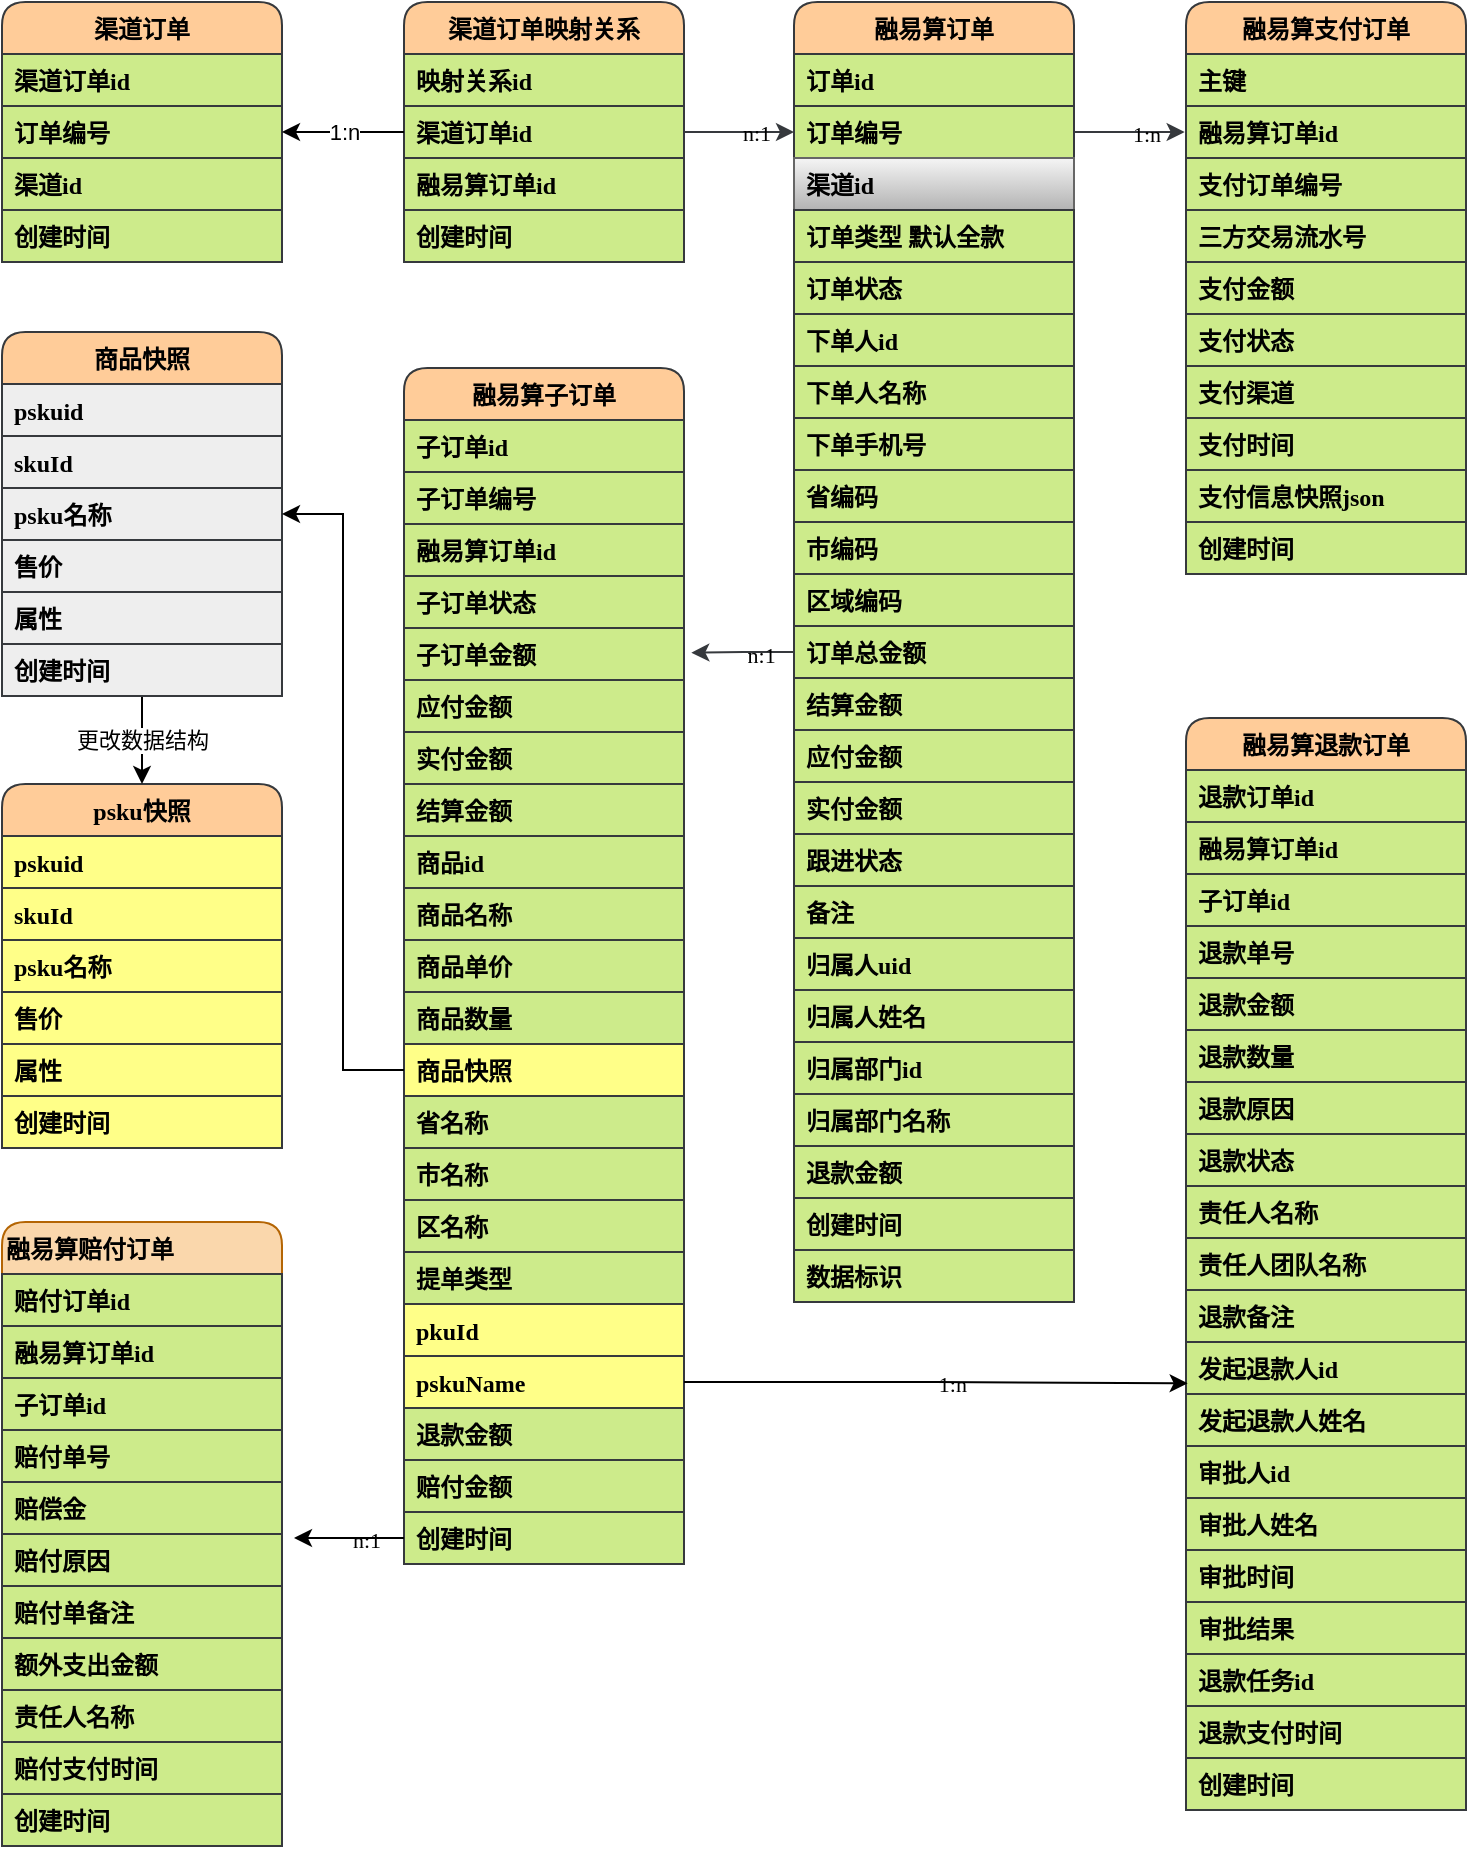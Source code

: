 <mxfile version="14.2.3" type="github">
  <diagram id="nkcNjnHHN7rYcLi6Fnu9" name="第 1 页">
    <mxGraphModel dx="2037" dy="833" grid="0" gridSize="10" guides="1" tooltips="1" connect="1" arrows="1" fold="1" page="0" pageScale="1" pageWidth="827" pageHeight="1169" math="0" shadow="0">
      <root>
        <mxCell id="0" />
        <mxCell id="1" parent="0" />
        <mxCell id="cLwiuci_HsSusy-Sjnxw-3" value="渠道订单" style="swimlane;fontStyle=1;childLayout=stackLayout;horizontal=1;startSize=26;horizontalStack=0;resizeParent=1;resizeParentMax=0;resizeLast=0;collapsible=1;marginBottom=0;rounded=1;sketch=0;swimlaneFillColor=none;fontFamily=Tahoma;fillColor=#ffcc99;strokeColor=#36393d;" vertex="1" parent="1">
          <mxGeometry x="-68" y="34" width="140" height="130" as="geometry" />
        </mxCell>
        <mxCell id="cLwiuci_HsSusy-Sjnxw-4" value="渠道订单id" style="text;align=left;verticalAlign=top;spacingLeft=4;spacingRight=4;overflow=hidden;rotatable=0;points=[[0,0.5],[1,0.5]];portConstraint=eastwest;fontStyle=1;fontFamily=Tahoma;fillColor=#cdeb8b;strokeColor=#36393d;" vertex="1" parent="cLwiuci_HsSusy-Sjnxw-3">
          <mxGeometry y="26" width="140" height="26" as="geometry" />
        </mxCell>
        <mxCell id="cLwiuci_HsSusy-Sjnxw-5" value="订单编号" style="text;align=left;verticalAlign=top;spacingLeft=4;spacingRight=4;overflow=hidden;rotatable=0;points=[[0,0.5],[1,0.5]];portConstraint=eastwest;fontStyle=1;fontFamily=Tahoma;fillColor=#cdeb8b;strokeColor=#36393d;" vertex="1" parent="cLwiuci_HsSusy-Sjnxw-3">
          <mxGeometry y="52" width="140" height="26" as="geometry" />
        </mxCell>
        <mxCell id="cLwiuci_HsSusy-Sjnxw-6" value="渠道id" style="text;align=left;verticalAlign=top;spacingLeft=4;spacingRight=4;overflow=hidden;rotatable=0;points=[[0,0.5],[1,0.5]];portConstraint=eastwest;fontStyle=1;fontFamily=Tahoma;fillColor=#cdeb8b;strokeColor=#36393d;" vertex="1" parent="cLwiuci_HsSusy-Sjnxw-3">
          <mxGeometry y="78" width="140" height="26" as="geometry" />
        </mxCell>
        <mxCell id="cLwiuci_HsSusy-Sjnxw-21" value="创建时间" style="text;align=left;verticalAlign=top;spacingLeft=4;spacingRight=4;overflow=hidden;rotatable=0;points=[[0,0.5],[1,0.5]];portConstraint=eastwest;fontStyle=1;fontFamily=Tahoma;fillColor=#cdeb8b;strokeColor=#36393d;" vertex="1" parent="cLwiuci_HsSusy-Sjnxw-3">
          <mxGeometry y="104" width="140" height="26" as="geometry" />
        </mxCell>
        <mxCell id="cLwiuci_HsSusy-Sjnxw-31" value="渠道订单映射关系" style="swimlane;fontStyle=1;childLayout=stackLayout;horizontal=1;startSize=26;horizontalStack=0;resizeParent=1;resizeParentMax=0;resizeLast=0;collapsible=1;marginBottom=0;rounded=1;fontFamily=Tahoma;fillColor=#ffcc99;strokeColor=#36393d;align=center;labelBackgroundColor=none;labelBorderColor=none;shadow=0;" vertex="1" parent="1">
          <mxGeometry x="133" y="34" width="140" height="130" as="geometry" />
        </mxCell>
        <mxCell id="cLwiuci_HsSusy-Sjnxw-32" value="映射关系id" style="text;align=left;verticalAlign=top;spacingLeft=4;spacingRight=4;overflow=hidden;rotatable=0;points=[[0,0.5],[1,0.5]];portConstraint=eastwest;fontStyle=1;fontFamily=Tahoma;fillColor=#cdeb8b;strokeColor=#36393d;labelBackgroundColor=none;labelBorderColor=none;shadow=0;" vertex="1" parent="cLwiuci_HsSusy-Sjnxw-31">
          <mxGeometry y="26" width="140" height="26" as="geometry" />
        </mxCell>
        <mxCell id="cLwiuci_HsSusy-Sjnxw-33" value="渠道订单id" style="text;align=left;verticalAlign=top;spacingLeft=4;spacingRight=4;overflow=hidden;rotatable=0;points=[[0,0.5],[1,0.5]];portConstraint=eastwest;fontStyle=1;fontFamily=Tahoma;fillColor=#cdeb8b;strokeColor=#36393d;labelBackgroundColor=none;labelBorderColor=none;shadow=0;" vertex="1" parent="cLwiuci_HsSusy-Sjnxw-31">
          <mxGeometry y="52" width="140" height="26" as="geometry" />
        </mxCell>
        <mxCell id="cLwiuci_HsSusy-Sjnxw-34" value="融易算订单id" style="text;align=left;verticalAlign=top;spacingLeft=4;spacingRight=4;overflow=hidden;rotatable=0;points=[[0,0.5],[1,0.5]];portConstraint=eastwest;fontStyle=1;fontFamily=Tahoma;fillColor=#cdeb8b;strokeColor=#36393d;labelBackgroundColor=none;labelBorderColor=none;shadow=0;" vertex="1" parent="cLwiuci_HsSusy-Sjnxw-31">
          <mxGeometry y="78" width="140" height="26" as="geometry" />
        </mxCell>
        <mxCell id="cLwiuci_HsSusy-Sjnxw-36" value="创建时间" style="text;align=left;verticalAlign=top;spacingLeft=4;spacingRight=4;overflow=hidden;rotatable=0;points=[[0,0.5],[1,0.5]];portConstraint=eastwest;fontStyle=1;fontFamily=Tahoma;fillColor=#cdeb8b;strokeColor=#36393d;labelBackgroundColor=none;labelBorderColor=none;shadow=0;" vertex="1" parent="cLwiuci_HsSusy-Sjnxw-31">
          <mxGeometry y="104" width="140" height="26" as="geometry" />
        </mxCell>
        <mxCell id="cLwiuci_HsSusy-Sjnxw-37" value="n:1" style="edgeStyle=orthogonalEdgeStyle;rounded=0;orthogonalLoop=1;jettySize=auto;exitX=0;exitY=0.5;exitDx=0;exitDy=0;fontFamily=Tahoma;fillColor=#cdeb8b;strokeColor=#36393d;fontStyle=0;align=left;labelBackgroundColor=none;labelBorderColor=none;shadow=0;" edge="1" parent="1" source="cLwiuci_HsSusy-Sjnxw-38">
          <mxGeometry relative="1" as="geometry">
            <mxPoint x="276.667" y="359.333" as="targetPoint" />
          </mxGeometry>
        </mxCell>
        <mxCell id="cLwiuci_HsSusy-Sjnxw-38" value="融易算订单" style="swimlane;fontStyle=1;childLayout=stackLayout;horizontal=1;startSize=26;horizontalStack=0;resizeParent=1;resizeParentMax=0;resizeLast=0;collapsible=1;marginBottom=0;rounded=1;sketch=0;swimlaneFillColor=none;fontFamily=Tahoma;fillColor=#ffcc99;strokeColor=#36393d;align=center;labelBackgroundColor=none;labelBorderColor=none;shadow=0;" vertex="1" parent="1">
          <mxGeometry x="328" y="34" width="140" height="650" as="geometry" />
        </mxCell>
        <mxCell id="cLwiuci_HsSusy-Sjnxw-39" value="订单id" style="text;align=left;verticalAlign=top;spacingLeft=4;spacingRight=4;overflow=hidden;rotatable=0;points=[[0,0.5],[1,0.5]];portConstraint=eastwest;fontStyle=1;fontFamily=Tahoma;fillColor=#cdeb8b;strokeColor=#36393d;labelBackgroundColor=none;labelBorderColor=none;shadow=0;" vertex="1" parent="cLwiuci_HsSusy-Sjnxw-38">
          <mxGeometry y="26" width="140" height="26" as="geometry" />
        </mxCell>
        <mxCell id="cLwiuci_HsSusy-Sjnxw-40" value="订单编号" style="text;align=left;verticalAlign=top;spacingLeft=4;spacingRight=4;overflow=hidden;rotatable=0;points=[[0,0.5],[1,0.5]];portConstraint=eastwest;fontStyle=1;fontFamily=Tahoma;fillColor=#cdeb8b;strokeColor=#36393d;labelBackgroundColor=none;labelBorderColor=none;shadow=0;" vertex="1" parent="cLwiuci_HsSusy-Sjnxw-38">
          <mxGeometry y="52" width="140" height="26" as="geometry" />
        </mxCell>
        <mxCell id="cLwiuci_HsSusy-Sjnxw-41" value="渠道id" style="text;align=left;verticalAlign=top;spacingLeft=4;spacingRight=4;overflow=hidden;rotatable=0;points=[[0,0.5],[1,0.5]];portConstraint=eastwest;fontStyle=1;fontFamily=Tahoma;fillColor=#f5f5f5;strokeColor=#666666;labelBackgroundColor=none;labelBorderColor=none;shadow=0;gradientColor=#b3b3b3;" vertex="1" parent="cLwiuci_HsSusy-Sjnxw-38">
          <mxGeometry y="78" width="140" height="26" as="geometry" />
        </mxCell>
        <mxCell id="cLwiuci_HsSusy-Sjnxw-42" value="订单类型 默认全款" style="text;align=left;verticalAlign=top;spacingLeft=4;spacingRight=4;overflow=hidden;rotatable=0;points=[[0,0.5],[1,0.5]];portConstraint=eastwest;fontStyle=1;fontFamily=Tahoma;fillColor=#cdeb8b;strokeColor=#36393d;labelBackgroundColor=none;labelBorderColor=none;shadow=0;" vertex="1" parent="cLwiuci_HsSusy-Sjnxw-38">
          <mxGeometry y="104" width="140" height="26" as="geometry" />
        </mxCell>
        <mxCell id="cLwiuci_HsSusy-Sjnxw-43" value="订单状态" style="text;align=left;verticalAlign=top;spacingLeft=4;spacingRight=4;overflow=hidden;rotatable=0;points=[[0,0.5],[1,0.5]];portConstraint=eastwest;fontStyle=1;fontFamily=Tahoma;fillColor=#cdeb8b;strokeColor=#36393d;labelBackgroundColor=none;labelBorderColor=none;shadow=0;" vertex="1" parent="cLwiuci_HsSusy-Sjnxw-38">
          <mxGeometry y="130" width="140" height="26" as="geometry" />
        </mxCell>
        <mxCell id="cLwiuci_HsSusy-Sjnxw-44" value="下单人id" style="text;align=left;verticalAlign=top;spacingLeft=4;spacingRight=4;overflow=hidden;rotatable=0;points=[[0,0.5],[1,0.5]];portConstraint=eastwest;fontStyle=1;fontFamily=Tahoma;fillColor=#cdeb8b;strokeColor=#36393d;labelBackgroundColor=none;labelBorderColor=none;shadow=0;" vertex="1" parent="cLwiuci_HsSusy-Sjnxw-38">
          <mxGeometry y="156" width="140" height="26" as="geometry" />
        </mxCell>
        <mxCell id="cLwiuci_HsSusy-Sjnxw-45" value="下单人名称" style="text;align=left;verticalAlign=top;spacingLeft=4;spacingRight=4;overflow=hidden;rotatable=0;points=[[0,0.5],[1,0.5]];portConstraint=eastwest;fontStyle=1;fontFamily=Tahoma;fillColor=#cdeb8b;strokeColor=#36393d;labelBackgroundColor=none;labelBorderColor=none;shadow=0;" vertex="1" parent="cLwiuci_HsSusy-Sjnxw-38">
          <mxGeometry y="182" width="140" height="26" as="geometry" />
        </mxCell>
        <mxCell id="cLwiuci_HsSusy-Sjnxw-46" value="下单手机号" style="text;align=left;verticalAlign=top;spacingLeft=4;spacingRight=4;overflow=hidden;rotatable=0;points=[[0,0.5],[1,0.5]];portConstraint=eastwest;fontStyle=1;fontFamily=Tahoma;fillColor=#cdeb8b;strokeColor=#36393d;labelBackgroundColor=none;labelBorderColor=none;shadow=0;" vertex="1" parent="cLwiuci_HsSusy-Sjnxw-38">
          <mxGeometry y="208" width="140" height="26" as="geometry" />
        </mxCell>
        <mxCell id="cLwiuci_HsSusy-Sjnxw-47" value="省编码" style="text;align=left;verticalAlign=top;spacingLeft=4;spacingRight=4;overflow=hidden;rotatable=0;points=[[0,0.5],[1,0.5]];portConstraint=eastwest;fontStyle=1;fontFamily=Tahoma;fillColor=#cdeb8b;strokeColor=#36393d;labelBackgroundColor=none;labelBorderColor=none;shadow=0;" vertex="1" parent="cLwiuci_HsSusy-Sjnxw-38">
          <mxGeometry y="234" width="140" height="26" as="geometry" />
        </mxCell>
        <mxCell id="cLwiuci_HsSusy-Sjnxw-48" value="市编码" style="text;align=left;verticalAlign=top;spacingLeft=4;spacingRight=4;overflow=hidden;rotatable=0;points=[[0,0.5],[1,0.5]];portConstraint=eastwest;fontStyle=1;fontFamily=Tahoma;fillColor=#cdeb8b;strokeColor=#36393d;labelBackgroundColor=none;labelBorderColor=none;shadow=0;" vertex="1" parent="cLwiuci_HsSusy-Sjnxw-38">
          <mxGeometry y="260" width="140" height="26" as="geometry" />
        </mxCell>
        <mxCell id="cLwiuci_HsSusy-Sjnxw-49" value="区域编码" style="text;align=left;verticalAlign=top;spacingLeft=4;spacingRight=4;overflow=hidden;rotatable=0;points=[[0,0.5],[1,0.5]];portConstraint=eastwest;fontStyle=1;fontFamily=Tahoma;fillColor=#cdeb8b;strokeColor=#36393d;labelBackgroundColor=none;labelBorderColor=none;shadow=0;" vertex="1" parent="cLwiuci_HsSusy-Sjnxw-38">
          <mxGeometry y="286" width="140" height="26" as="geometry" />
        </mxCell>
        <mxCell id="cLwiuci_HsSusy-Sjnxw-50" value="订单总金额" style="text;align=left;verticalAlign=top;spacingLeft=4;spacingRight=4;overflow=hidden;rotatable=0;points=[[0,0.5],[1,0.5]];portConstraint=eastwest;fontStyle=1;fontFamily=Tahoma;fillColor=#cdeb8b;strokeColor=#36393d;labelBackgroundColor=none;labelBorderColor=none;shadow=0;" vertex="1" parent="cLwiuci_HsSusy-Sjnxw-38">
          <mxGeometry y="312" width="140" height="26" as="geometry" />
        </mxCell>
        <mxCell id="cLwiuci_HsSusy-Sjnxw-51" value="结算金额" style="text;align=left;verticalAlign=top;spacingLeft=4;spacingRight=4;overflow=hidden;rotatable=0;points=[[0,0.5],[1,0.5]];portConstraint=eastwest;fontStyle=1;fontFamily=Tahoma;fillColor=#cdeb8b;strokeColor=#36393d;labelBackgroundColor=none;labelBorderColor=none;shadow=0;" vertex="1" parent="cLwiuci_HsSusy-Sjnxw-38">
          <mxGeometry y="338" width="140" height="26" as="geometry" />
        </mxCell>
        <mxCell id="cLwiuci_HsSusy-Sjnxw-52" value="应付金额" style="text;align=left;verticalAlign=top;spacingLeft=4;spacingRight=4;overflow=hidden;rotatable=0;points=[[0,0.5],[1,0.5]];portConstraint=eastwest;fontStyle=1;fontFamily=Tahoma;fillColor=#cdeb8b;strokeColor=#36393d;labelBackgroundColor=none;labelBorderColor=none;shadow=0;" vertex="1" parent="cLwiuci_HsSusy-Sjnxw-38">
          <mxGeometry y="364" width="140" height="26" as="geometry" />
        </mxCell>
        <mxCell id="cLwiuci_HsSusy-Sjnxw-53" value="实付金额" style="text;align=left;verticalAlign=top;spacingLeft=4;spacingRight=4;overflow=hidden;rotatable=0;points=[[0,0.5],[1,0.5]];portConstraint=eastwest;fontStyle=1;fontFamily=Tahoma;fillColor=#cdeb8b;strokeColor=#36393d;labelBackgroundColor=none;labelBorderColor=none;shadow=0;" vertex="1" parent="cLwiuci_HsSusy-Sjnxw-38">
          <mxGeometry y="390" width="140" height="26" as="geometry" />
        </mxCell>
        <mxCell id="cLwiuci_HsSusy-Sjnxw-54" value="跟进状态" style="text;align=left;verticalAlign=top;spacingLeft=4;spacingRight=4;overflow=hidden;rotatable=0;points=[[0,0.5],[1,0.5]];portConstraint=eastwest;fontStyle=1;fontFamily=Tahoma;fillColor=#cdeb8b;strokeColor=#36393d;labelBackgroundColor=none;labelBorderColor=none;shadow=0;" vertex="1" parent="cLwiuci_HsSusy-Sjnxw-38">
          <mxGeometry y="416" width="140" height="26" as="geometry" />
        </mxCell>
        <mxCell id="cLwiuci_HsSusy-Sjnxw-55" value="备注" style="text;align=left;verticalAlign=top;spacingLeft=4;spacingRight=4;overflow=hidden;rotatable=0;points=[[0,0.5],[1,0.5]];portConstraint=eastwest;fontStyle=1;fontFamily=Tahoma;fillColor=#cdeb8b;strokeColor=#36393d;labelBackgroundColor=none;labelBorderColor=none;shadow=0;" vertex="1" parent="cLwiuci_HsSusy-Sjnxw-38">
          <mxGeometry y="442" width="140" height="26" as="geometry" />
        </mxCell>
        <mxCell id="cLwiuci_HsSusy-Sjnxw-56" value="归属人uid" style="text;align=left;verticalAlign=top;spacingLeft=4;spacingRight=4;overflow=hidden;rotatable=0;points=[[0,0.5],[1,0.5]];portConstraint=eastwest;fontStyle=1;fontFamily=Tahoma;fillColor=#cdeb8b;strokeColor=#36393d;labelBackgroundColor=none;labelBorderColor=none;shadow=0;" vertex="1" parent="cLwiuci_HsSusy-Sjnxw-38">
          <mxGeometry y="468" width="140" height="26" as="geometry" />
        </mxCell>
        <mxCell id="cLwiuci_HsSusy-Sjnxw-57" value="归属人姓名" style="text;align=left;verticalAlign=top;spacingLeft=4;spacingRight=4;overflow=hidden;rotatable=0;points=[[0,0.5],[1,0.5]];portConstraint=eastwest;fontStyle=1;fontFamily=Tahoma;fillColor=#cdeb8b;strokeColor=#36393d;labelBackgroundColor=none;labelBorderColor=none;shadow=0;" vertex="1" parent="cLwiuci_HsSusy-Sjnxw-38">
          <mxGeometry y="494" width="140" height="26" as="geometry" />
        </mxCell>
        <mxCell id="cLwiuci_HsSusy-Sjnxw-58" value="归属部门id" style="text;align=left;verticalAlign=top;spacingLeft=4;spacingRight=4;overflow=hidden;rotatable=0;points=[[0,0.5],[1,0.5]];portConstraint=eastwest;fontStyle=1;fontFamily=Tahoma;fillColor=#cdeb8b;strokeColor=#36393d;labelBackgroundColor=none;labelBorderColor=none;shadow=0;" vertex="1" parent="cLwiuci_HsSusy-Sjnxw-38">
          <mxGeometry y="520" width="140" height="26" as="geometry" />
        </mxCell>
        <mxCell id="cLwiuci_HsSusy-Sjnxw-59" value="归属部门名称" style="text;align=left;verticalAlign=top;spacingLeft=4;spacingRight=4;overflow=hidden;rotatable=0;points=[[0,0.5],[1,0.5]];portConstraint=eastwest;fontStyle=1;fontFamily=Tahoma;fillColor=#cdeb8b;strokeColor=#36393d;labelBackgroundColor=none;labelBorderColor=none;shadow=0;" vertex="1" parent="cLwiuci_HsSusy-Sjnxw-38">
          <mxGeometry y="546" width="140" height="26" as="geometry" />
        </mxCell>
        <mxCell id="cLwiuci_HsSusy-Sjnxw-60" value="退款金额" style="text;align=left;verticalAlign=top;spacingLeft=4;spacingRight=4;overflow=hidden;rotatable=0;points=[[0,0.5],[1,0.5]];portConstraint=eastwest;fontStyle=1;fontFamily=Tahoma;fillColor=#cdeb8b;strokeColor=#36393d;labelBackgroundColor=none;labelBorderColor=none;shadow=0;" vertex="1" parent="cLwiuci_HsSusy-Sjnxw-38">
          <mxGeometry y="572" width="140" height="26" as="geometry" />
        </mxCell>
        <mxCell id="cLwiuci_HsSusy-Sjnxw-61" value="创建时间" style="text;align=left;verticalAlign=top;spacingLeft=4;spacingRight=4;overflow=hidden;rotatable=0;points=[[0,0.5],[1,0.5]];portConstraint=eastwest;fontStyle=1;fontFamily=Tahoma;fillColor=#cdeb8b;strokeColor=#36393d;labelBackgroundColor=none;labelBorderColor=none;shadow=0;" vertex="1" parent="cLwiuci_HsSusy-Sjnxw-38">
          <mxGeometry y="598" width="140" height="26" as="geometry" />
        </mxCell>
        <mxCell id="cLwiuci_HsSusy-Sjnxw-62" value="数据标识" style="text;align=left;verticalAlign=top;spacingLeft=4;spacingRight=4;overflow=hidden;rotatable=0;points=[[0,0.5],[1,0.5]];portConstraint=eastwest;fontStyle=1;fontFamily=Tahoma;fillColor=#cdeb8b;strokeColor=#36393d;labelBackgroundColor=none;labelBorderColor=none;shadow=0;" vertex="1" parent="cLwiuci_HsSusy-Sjnxw-38">
          <mxGeometry y="624" width="140" height="26" as="geometry" />
        </mxCell>
        <mxCell id="cLwiuci_HsSusy-Sjnxw-63" value="n:1" style="edgeStyle=orthogonalEdgeStyle;rounded=0;orthogonalLoop=1;jettySize=auto;entryX=0;entryY=0.5;entryDx=0;entryDy=0;fontFamily=Tahoma;fillColor=#cdeb8b;strokeColor=#36393d;fontStyle=0;align=left;labelBackgroundColor=none;labelBorderColor=none;shadow=0;" edge="1" parent="1" source="cLwiuci_HsSusy-Sjnxw-33" target="cLwiuci_HsSusy-Sjnxw-40">
          <mxGeometry relative="1" as="geometry" />
        </mxCell>
        <mxCell id="cLwiuci_HsSusy-Sjnxw-64" value="融易算子订单" style="swimlane;fontStyle=1;childLayout=stackLayout;horizontal=1;startSize=26;horizontalStack=0;resizeParent=1;resizeParentMax=0;resizeLast=0;collapsible=1;marginBottom=0;rounded=1;fontFamily=Tahoma;fillColor=#ffcc99;strokeColor=#36393d;align=center;labelBackgroundColor=none;labelBorderColor=none;shadow=0;" vertex="1" parent="1">
          <mxGeometry x="133" y="217" width="140" height="598" as="geometry" />
        </mxCell>
        <mxCell id="cLwiuci_HsSusy-Sjnxw-65" value="子订单id" style="text;align=left;verticalAlign=top;spacingLeft=4;spacingRight=4;overflow=hidden;rotatable=0;points=[[0,0.5],[1,0.5]];portConstraint=eastwest;fontStyle=1;fontFamily=Tahoma;fillColor=#cdeb8b;strokeColor=#36393d;labelBackgroundColor=none;labelBorderColor=none;shadow=0;" vertex="1" parent="cLwiuci_HsSusy-Sjnxw-64">
          <mxGeometry y="26" width="140" height="26" as="geometry" />
        </mxCell>
        <mxCell id="cLwiuci_HsSusy-Sjnxw-66" value="子订单编号" style="text;align=left;verticalAlign=top;spacingLeft=4;spacingRight=4;overflow=hidden;rotatable=0;points=[[0,0.5],[1,0.5]];portConstraint=eastwest;fontStyle=1;fontFamily=Tahoma;fillColor=#cdeb8b;strokeColor=#36393d;labelBackgroundColor=none;labelBorderColor=none;shadow=0;" vertex="1" parent="cLwiuci_HsSusy-Sjnxw-64">
          <mxGeometry y="52" width="140" height="26" as="geometry" />
        </mxCell>
        <mxCell id="cLwiuci_HsSusy-Sjnxw-67" value="融易算订单id" style="text;align=left;verticalAlign=top;spacingLeft=4;spacingRight=4;overflow=hidden;rotatable=0;points=[[0,0.5],[1,0.5]];portConstraint=eastwest;fontStyle=1;fontFamily=Tahoma;fillColor=#cdeb8b;strokeColor=#36393d;labelBackgroundColor=none;labelBorderColor=none;shadow=0;" vertex="1" parent="cLwiuci_HsSusy-Sjnxw-64">
          <mxGeometry y="78" width="140" height="26" as="geometry" />
        </mxCell>
        <mxCell id="cLwiuci_HsSusy-Sjnxw-68" value="子订单状态" style="text;align=left;verticalAlign=top;spacingLeft=4;spacingRight=4;overflow=hidden;rotatable=0;points=[[0,0.5],[1,0.5]];portConstraint=eastwest;fontStyle=1;fontFamily=Tahoma;fillColor=#cdeb8b;strokeColor=#36393d;labelBackgroundColor=none;labelBorderColor=none;shadow=0;" vertex="1" parent="cLwiuci_HsSusy-Sjnxw-64">
          <mxGeometry y="104" width="140" height="26" as="geometry" />
        </mxCell>
        <mxCell id="cLwiuci_HsSusy-Sjnxw-69" value="子订单金额" style="text;align=left;verticalAlign=top;spacingLeft=4;spacingRight=4;overflow=hidden;rotatable=0;points=[[0,0.5],[1,0.5]];portConstraint=eastwest;fontStyle=1;fontFamily=Tahoma;fillColor=#cdeb8b;strokeColor=#36393d;labelBackgroundColor=none;labelBorderColor=none;shadow=0;" vertex="1" parent="cLwiuci_HsSusy-Sjnxw-64">
          <mxGeometry y="130" width="140" height="26" as="geometry" />
        </mxCell>
        <mxCell id="cLwiuci_HsSusy-Sjnxw-70" value="应付金额" style="text;align=left;verticalAlign=top;spacingLeft=4;spacingRight=4;overflow=hidden;rotatable=0;points=[[0,0.5],[1,0.5]];portConstraint=eastwest;fontStyle=1;fontFamily=Tahoma;fillColor=#cdeb8b;strokeColor=#36393d;labelBackgroundColor=none;labelBorderColor=none;shadow=0;" vertex="1" parent="cLwiuci_HsSusy-Sjnxw-64">
          <mxGeometry y="156" width="140" height="26" as="geometry" />
        </mxCell>
        <mxCell id="cLwiuci_HsSusy-Sjnxw-71" value="实付金额" style="text;align=left;verticalAlign=top;spacingLeft=4;spacingRight=4;overflow=hidden;rotatable=0;points=[[0,0.5],[1,0.5]];portConstraint=eastwest;fontStyle=1;fontFamily=Tahoma;fillColor=#cdeb8b;strokeColor=#36393d;labelBackgroundColor=none;labelBorderColor=none;shadow=0;" vertex="1" parent="cLwiuci_HsSusy-Sjnxw-64">
          <mxGeometry y="182" width="140" height="26" as="geometry" />
        </mxCell>
        <mxCell id="cLwiuci_HsSusy-Sjnxw-72" value="结算金额" style="text;align=left;verticalAlign=top;spacingLeft=4;spacingRight=4;overflow=hidden;rotatable=0;points=[[0,0.5],[1,0.5]];portConstraint=eastwest;fontStyle=1;fontFamily=Tahoma;fillColor=#cdeb8b;strokeColor=#36393d;labelBackgroundColor=none;labelBorderColor=none;shadow=0;" vertex="1" parent="cLwiuci_HsSusy-Sjnxw-64">
          <mxGeometry y="208" width="140" height="26" as="geometry" />
        </mxCell>
        <mxCell id="cLwiuci_HsSusy-Sjnxw-73" value="商品id" style="text;align=left;verticalAlign=top;spacingLeft=4;spacingRight=4;overflow=hidden;rotatable=0;points=[[0,0.5],[1,0.5]];portConstraint=eastwest;fontStyle=1;fontFamily=Tahoma;fillColor=#cdeb8b;strokeColor=#36393d;labelBackgroundColor=none;labelBorderColor=none;shadow=0;" vertex="1" parent="cLwiuci_HsSusy-Sjnxw-64">
          <mxGeometry y="234" width="140" height="26" as="geometry" />
        </mxCell>
        <mxCell id="cLwiuci_HsSusy-Sjnxw-74" value="商品名称" style="text;align=left;verticalAlign=top;spacingLeft=4;spacingRight=4;overflow=hidden;rotatable=0;points=[[0,0.5],[1,0.5]];portConstraint=eastwest;fontStyle=1;fontFamily=Tahoma;fillColor=#cdeb8b;strokeColor=#36393d;labelBackgroundColor=none;labelBorderColor=none;shadow=0;" vertex="1" parent="cLwiuci_HsSusy-Sjnxw-64">
          <mxGeometry y="260" width="140" height="26" as="geometry" />
        </mxCell>
        <mxCell id="cLwiuci_HsSusy-Sjnxw-75" value="商品单价" style="text;align=left;verticalAlign=top;spacingLeft=4;spacingRight=4;overflow=hidden;rotatable=0;points=[[0,0.5],[1,0.5]];portConstraint=eastwest;fontStyle=1;fontFamily=Tahoma;fillColor=#cdeb8b;strokeColor=#36393d;labelBackgroundColor=none;labelBorderColor=none;shadow=0;" vertex="1" parent="cLwiuci_HsSusy-Sjnxw-64">
          <mxGeometry y="286" width="140" height="26" as="geometry" />
        </mxCell>
        <mxCell id="cLwiuci_HsSusy-Sjnxw-76" value="商品数量" style="text;align=left;verticalAlign=top;spacingLeft=4;spacingRight=4;overflow=hidden;rotatable=0;points=[[0,0.5],[1,0.5]];portConstraint=eastwest;fontStyle=1;fontFamily=Tahoma;fillColor=#cdeb8b;strokeColor=#36393d;labelBackgroundColor=none;labelBorderColor=none;shadow=0;" vertex="1" parent="cLwiuci_HsSusy-Sjnxw-64">
          <mxGeometry y="312" width="140" height="26" as="geometry" />
        </mxCell>
        <mxCell id="cLwiuci_HsSusy-Sjnxw-77" value="商品快照" style="text;align=left;verticalAlign=top;spacingLeft=4;spacingRight=4;overflow=hidden;rotatable=0;points=[[0,0.5],[1,0.5]];portConstraint=eastwest;fontStyle=1;fontFamily=Tahoma;fillColor=#ffff88;strokeColor=#36393d;labelBackgroundColor=none;labelBorderColor=none;shadow=0;" vertex="1" parent="cLwiuci_HsSusy-Sjnxw-64">
          <mxGeometry y="338" width="140" height="26" as="geometry" />
        </mxCell>
        <mxCell id="cLwiuci_HsSusy-Sjnxw-78" value="省名称" style="text;align=left;verticalAlign=top;spacingLeft=4;spacingRight=4;overflow=hidden;rotatable=0;points=[[0,0.5],[1,0.5]];portConstraint=eastwest;fontStyle=1;fontFamily=Tahoma;fillColor=#cdeb8b;strokeColor=#36393d;labelBackgroundColor=none;labelBorderColor=none;shadow=0;" vertex="1" parent="cLwiuci_HsSusy-Sjnxw-64">
          <mxGeometry y="364" width="140" height="26" as="geometry" />
        </mxCell>
        <mxCell id="cLwiuci_HsSusy-Sjnxw-79" value="市名称" style="text;align=left;verticalAlign=top;spacingLeft=4;spacingRight=4;overflow=hidden;rotatable=0;points=[[0,0.5],[1,0.5]];portConstraint=eastwest;fontStyle=1;fontFamily=Tahoma;fillColor=#cdeb8b;strokeColor=#36393d;labelBackgroundColor=none;labelBorderColor=none;shadow=0;" vertex="1" parent="cLwiuci_HsSusy-Sjnxw-64">
          <mxGeometry y="390" width="140" height="26" as="geometry" />
        </mxCell>
        <mxCell id="cLwiuci_HsSusy-Sjnxw-80" value="区名称" style="text;align=left;verticalAlign=top;spacingLeft=4;spacingRight=4;overflow=hidden;rotatable=0;points=[[0,0.5],[1,0.5]];portConstraint=eastwest;fontStyle=1;fontFamily=Tahoma;fillColor=#cdeb8b;strokeColor=#36393d;labelBackgroundColor=none;labelBorderColor=none;shadow=0;" vertex="1" parent="cLwiuci_HsSusy-Sjnxw-64">
          <mxGeometry y="416" width="140" height="26" as="geometry" />
        </mxCell>
        <mxCell id="cLwiuci_HsSusy-Sjnxw-81" value="提单类型" style="text;align=left;verticalAlign=top;spacingLeft=4;spacingRight=4;overflow=hidden;rotatable=0;points=[[0,0.5],[1,0.5]];portConstraint=eastwest;fontStyle=1;fontFamily=Tahoma;fillColor=#cdeb8b;strokeColor=#36393d;labelBackgroundColor=none;labelBorderColor=none;shadow=0;" vertex="1" parent="cLwiuci_HsSusy-Sjnxw-64">
          <mxGeometry y="442" width="140" height="26" as="geometry" />
        </mxCell>
        <mxCell id="cLwiuci_HsSusy-Sjnxw-82" value="pkuId" style="text;align=left;verticalAlign=top;spacingLeft=4;spacingRight=4;overflow=hidden;rotatable=0;points=[[0,0.5],[1,0.5]];portConstraint=eastwest;fontStyle=1;fontFamily=Tahoma;fillColor=#ffff88;strokeColor=#36393d;labelBackgroundColor=none;labelBorderColor=none;shadow=0;" vertex="1" parent="cLwiuci_HsSusy-Sjnxw-64">
          <mxGeometry y="468" width="140" height="26" as="geometry" />
        </mxCell>
        <mxCell id="cLwiuci_HsSusy-Sjnxw-83" value="pskuName" style="text;align=left;verticalAlign=top;spacingLeft=4;spacingRight=4;overflow=hidden;rotatable=0;points=[[0,0.5],[1,0.5]];portConstraint=eastwest;fontStyle=1;fontFamily=Tahoma;fillColor=#ffff88;strokeColor=#36393d;labelBackgroundColor=none;labelBorderColor=none;shadow=0;" vertex="1" parent="cLwiuci_HsSusy-Sjnxw-64">
          <mxGeometry y="494" width="140" height="26" as="geometry" />
        </mxCell>
        <mxCell id="cLwiuci_HsSusy-Sjnxw-85" value="退款金额" style="text;align=left;verticalAlign=top;spacingLeft=4;spacingRight=4;overflow=hidden;rotatable=0;points=[[0,0.5],[1,0.5]];portConstraint=eastwest;fontStyle=1;fontFamily=Tahoma;fillColor=#cdeb8b;strokeColor=#36393d;labelBackgroundColor=none;labelBorderColor=none;shadow=0;" vertex="1" parent="cLwiuci_HsSusy-Sjnxw-64">
          <mxGeometry y="520" width="140" height="26" as="geometry" />
        </mxCell>
        <mxCell id="cLwiuci_HsSusy-Sjnxw-86" value="赔付金额" style="text;align=left;verticalAlign=top;spacingLeft=4;spacingRight=4;overflow=hidden;rotatable=0;points=[[0,0.5],[1,0.5]];portConstraint=eastwest;fontStyle=1;fontFamily=Tahoma;fillColor=#cdeb8b;strokeColor=#36393d;labelBackgroundColor=none;labelBorderColor=none;shadow=0;" vertex="1" parent="cLwiuci_HsSusy-Sjnxw-64">
          <mxGeometry y="546" width="140" height="26" as="geometry" />
        </mxCell>
        <mxCell id="cLwiuci_HsSusy-Sjnxw-87" value="创建时间" style="text;align=left;verticalAlign=top;spacingLeft=4;spacingRight=4;overflow=hidden;rotatable=0;points=[[0,0.5],[1,0.5]];portConstraint=eastwest;fontStyle=1;fontFamily=Tahoma;fillColor=#cdeb8b;strokeColor=#36393d;labelBackgroundColor=none;labelBorderColor=none;shadow=0;" vertex="1" parent="cLwiuci_HsSusy-Sjnxw-64">
          <mxGeometry y="572" width="140" height="26" as="geometry" />
        </mxCell>
        <mxCell id="cLwiuci_HsSusy-Sjnxw-88" value="融易算支付订单" style="swimlane;fontStyle=1;childLayout=stackLayout;horizontal=1;startSize=26;horizontalStack=0;resizeParent=1;resizeParentMax=0;resizeLast=0;collapsible=1;marginBottom=0;rounded=1;fontFamily=Tahoma;fillColor=#ffcc99;strokeColor=#36393d;align=center;labelBackgroundColor=none;labelBorderColor=none;shadow=0;" vertex="1" parent="1">
          <mxGeometry x="524" y="34" width="140" height="286" as="geometry" />
        </mxCell>
        <mxCell id="cLwiuci_HsSusy-Sjnxw-89" value="主键" style="text;align=left;verticalAlign=top;spacingLeft=4;spacingRight=4;overflow=hidden;rotatable=0;points=[[0,0.5],[1,0.5]];portConstraint=eastwest;fontStyle=1;fontFamily=Tahoma;fillColor=#cdeb8b;strokeColor=#36393d;labelBackgroundColor=none;labelBorderColor=none;shadow=0;" vertex="1" parent="cLwiuci_HsSusy-Sjnxw-88">
          <mxGeometry y="26" width="140" height="26" as="geometry" />
        </mxCell>
        <mxCell id="cLwiuci_HsSusy-Sjnxw-90" value="融易算订单id" style="text;align=left;verticalAlign=top;spacingLeft=4;spacingRight=4;overflow=hidden;rotatable=0;points=[[0,0.5],[1,0.5]];portConstraint=eastwest;fontStyle=1;fontFamily=Tahoma;fillColor=#cdeb8b;strokeColor=#36393d;labelBackgroundColor=none;labelBorderColor=none;shadow=0;" vertex="1" parent="cLwiuci_HsSusy-Sjnxw-88">
          <mxGeometry y="52" width="140" height="26" as="geometry" />
        </mxCell>
        <mxCell id="cLwiuci_HsSusy-Sjnxw-91" value="支付订单编号" style="text;align=left;verticalAlign=top;spacingLeft=4;spacingRight=4;overflow=hidden;rotatable=0;points=[[0,0.5],[1,0.5]];portConstraint=eastwest;fontStyle=1;fontFamily=Tahoma;fillColor=#cdeb8b;strokeColor=#36393d;labelBackgroundColor=none;labelBorderColor=none;shadow=0;" vertex="1" parent="cLwiuci_HsSusy-Sjnxw-88">
          <mxGeometry y="78" width="140" height="26" as="geometry" />
        </mxCell>
        <mxCell id="cLwiuci_HsSusy-Sjnxw-92" value="三方交易流水号" style="text;align=left;verticalAlign=top;spacingLeft=4;spacingRight=4;overflow=hidden;rotatable=0;points=[[0,0.5],[1,0.5]];portConstraint=eastwest;fontStyle=1;fontFamily=Tahoma;fillColor=#cdeb8b;strokeColor=#36393d;labelBackgroundColor=none;labelBorderColor=none;shadow=0;" vertex="1" parent="cLwiuci_HsSusy-Sjnxw-88">
          <mxGeometry y="104" width="140" height="26" as="geometry" />
        </mxCell>
        <mxCell id="cLwiuci_HsSusy-Sjnxw-93" value="支付金额" style="text;align=left;verticalAlign=top;spacingLeft=4;spacingRight=4;overflow=hidden;rotatable=0;points=[[0,0.5],[1,0.5]];portConstraint=eastwest;fontStyle=1;fontFamily=Tahoma;fillColor=#cdeb8b;strokeColor=#36393d;labelBackgroundColor=none;labelBorderColor=none;shadow=0;" vertex="1" parent="cLwiuci_HsSusy-Sjnxw-88">
          <mxGeometry y="130" width="140" height="26" as="geometry" />
        </mxCell>
        <mxCell id="cLwiuci_HsSusy-Sjnxw-94" value="支付状态" style="text;align=left;verticalAlign=top;spacingLeft=4;spacingRight=4;overflow=hidden;rotatable=0;points=[[0,0.5],[1,0.5]];portConstraint=eastwest;fontStyle=1;fontFamily=Tahoma;fillColor=#cdeb8b;strokeColor=#36393d;labelBackgroundColor=none;labelBorderColor=none;shadow=0;" vertex="1" parent="cLwiuci_HsSusy-Sjnxw-88">
          <mxGeometry y="156" width="140" height="26" as="geometry" />
        </mxCell>
        <mxCell id="cLwiuci_HsSusy-Sjnxw-95" value="支付渠道" style="text;align=left;verticalAlign=top;spacingLeft=4;spacingRight=4;overflow=hidden;rotatable=0;points=[[0,0.5],[1,0.5]];portConstraint=eastwest;fontStyle=1;fontFamily=Tahoma;fillColor=#cdeb8b;strokeColor=#36393d;labelBackgroundColor=none;labelBorderColor=none;shadow=0;" vertex="1" parent="cLwiuci_HsSusy-Sjnxw-88">
          <mxGeometry y="182" width="140" height="26" as="geometry" />
        </mxCell>
        <mxCell id="cLwiuci_HsSusy-Sjnxw-96" value="支付时间" style="text;align=left;verticalAlign=top;spacingLeft=4;spacingRight=4;overflow=hidden;rotatable=0;points=[[0,0.5],[1,0.5]];portConstraint=eastwest;fontStyle=1;fontFamily=Tahoma;fillColor=#cdeb8b;strokeColor=#36393d;labelBackgroundColor=none;labelBorderColor=none;shadow=0;" vertex="1" parent="cLwiuci_HsSusy-Sjnxw-88">
          <mxGeometry y="208" width="140" height="26" as="geometry" />
        </mxCell>
        <mxCell id="cLwiuci_HsSusy-Sjnxw-97" value="支付信息快照json" style="text;align=left;verticalAlign=top;spacingLeft=4;spacingRight=4;overflow=hidden;rotatable=0;points=[[0,0.5],[1,0.5]];portConstraint=eastwest;fontStyle=1;fontFamily=Tahoma;fillColor=#cdeb8b;strokeColor=#36393d;labelBackgroundColor=none;labelBorderColor=none;shadow=0;" vertex="1" parent="cLwiuci_HsSusy-Sjnxw-88">
          <mxGeometry y="234" width="140" height="26" as="geometry" />
        </mxCell>
        <mxCell id="cLwiuci_HsSusy-Sjnxw-98" value="创建时间" style="text;align=left;verticalAlign=top;spacingLeft=4;spacingRight=4;overflow=hidden;rotatable=0;points=[[0,0.5],[1,0.5]];portConstraint=eastwest;fontStyle=1;fontFamily=Tahoma;fillColor=#cdeb8b;strokeColor=#36393d;labelBackgroundColor=none;labelBorderColor=none;shadow=0;" vertex="1" parent="cLwiuci_HsSusy-Sjnxw-88">
          <mxGeometry y="260" width="140" height="26" as="geometry" />
        </mxCell>
        <mxCell id="cLwiuci_HsSusy-Sjnxw-99" value="1:n" style="edgeStyle=orthogonalEdgeStyle;rounded=0;orthogonalLoop=1;jettySize=auto;fontFamily=Tahoma;fillColor=#cdeb8b;strokeColor=#36393d;fontStyle=0;align=left;labelBackgroundColor=none;labelBorderColor=none;shadow=0;" edge="1" parent="1" source="cLwiuci_HsSusy-Sjnxw-40">
          <mxGeometry relative="1" as="geometry">
            <mxPoint x="523.333" y="99" as="targetPoint" />
          </mxGeometry>
        </mxCell>
        <mxCell id="cLwiuci_HsSusy-Sjnxw-100" value="融易算退款订单" style="swimlane;fontStyle=1;childLayout=stackLayout;horizontal=1;startSize=26;horizontalStack=0;resizeParent=1;resizeParentMax=0;resizeLast=0;collapsible=1;marginBottom=0;rounded=1;fontFamily=Tahoma;fillColor=#ffcc99;strokeColor=#36393d;align=center;labelBackgroundColor=none;labelBorderColor=none;shadow=0;" vertex="1" parent="1">
          <mxGeometry x="524" y="392" width="140" height="546" as="geometry" />
        </mxCell>
        <mxCell id="cLwiuci_HsSusy-Sjnxw-101" value="退款订单id" style="text;align=left;verticalAlign=top;spacingLeft=4;spacingRight=4;overflow=hidden;rotatable=0;points=[[0,0.5],[1,0.5]];portConstraint=eastwest;fontStyle=1;fontFamily=Tahoma;fillColor=#cdeb8b;strokeColor=#36393d;labelBackgroundColor=none;labelBorderColor=none;shadow=0;" vertex="1" parent="cLwiuci_HsSusy-Sjnxw-100">
          <mxGeometry y="26" width="140" height="26" as="geometry" />
        </mxCell>
        <mxCell id="cLwiuci_HsSusy-Sjnxw-102" value="融易算订单id" style="text;align=left;verticalAlign=top;spacingLeft=4;spacingRight=4;overflow=hidden;rotatable=0;points=[[0,0.5],[1,0.5]];portConstraint=eastwest;fontStyle=1;fontFamily=Tahoma;fillColor=#cdeb8b;strokeColor=#36393d;labelBackgroundColor=none;labelBorderColor=none;shadow=0;" vertex="1" parent="cLwiuci_HsSusy-Sjnxw-100">
          <mxGeometry y="52" width="140" height="26" as="geometry" />
        </mxCell>
        <mxCell id="cLwiuci_HsSusy-Sjnxw-103" value="子订单id" style="text;align=left;verticalAlign=top;spacingLeft=4;spacingRight=4;overflow=hidden;rotatable=0;points=[[0,0.5],[1,0.5]];portConstraint=eastwest;fontStyle=1;fontFamily=Tahoma;fillColor=#cdeb8b;strokeColor=#36393d;labelBackgroundColor=none;labelBorderColor=none;shadow=0;" vertex="1" parent="cLwiuci_HsSusy-Sjnxw-100">
          <mxGeometry y="78" width="140" height="26" as="geometry" />
        </mxCell>
        <mxCell id="cLwiuci_HsSusy-Sjnxw-104" value="退款单号" style="text;align=left;verticalAlign=top;spacingLeft=4;spacingRight=4;overflow=hidden;rotatable=0;points=[[0,0.5],[1,0.5]];portConstraint=eastwest;fontStyle=1;fontFamily=Tahoma;fillColor=#cdeb8b;strokeColor=#36393d;labelBackgroundColor=none;labelBorderColor=none;shadow=0;" vertex="1" parent="cLwiuci_HsSusy-Sjnxw-100">
          <mxGeometry y="104" width="140" height="26" as="geometry" />
        </mxCell>
        <mxCell id="cLwiuci_HsSusy-Sjnxw-105" value="退款金额" style="text;align=left;verticalAlign=top;spacingLeft=4;spacingRight=4;overflow=hidden;rotatable=0;points=[[0,0.5],[1,0.5]];portConstraint=eastwest;fontStyle=1;fontFamily=Tahoma;fillColor=#cdeb8b;strokeColor=#36393d;labelBackgroundColor=none;labelBorderColor=none;shadow=0;" vertex="1" parent="cLwiuci_HsSusy-Sjnxw-100">
          <mxGeometry y="130" width="140" height="26" as="geometry" />
        </mxCell>
        <mxCell id="cLwiuci_HsSusy-Sjnxw-106" value="退款数量" style="text;align=left;verticalAlign=top;spacingLeft=4;spacingRight=4;overflow=hidden;rotatable=0;points=[[0,0.5],[1,0.5]];portConstraint=eastwest;fontStyle=1;fontFamily=Tahoma;fillColor=#cdeb8b;strokeColor=#36393d;labelBackgroundColor=none;labelBorderColor=none;shadow=0;" vertex="1" parent="cLwiuci_HsSusy-Sjnxw-100">
          <mxGeometry y="156" width="140" height="26" as="geometry" />
        </mxCell>
        <mxCell id="cLwiuci_HsSusy-Sjnxw-107" value="退款原因" style="text;align=left;verticalAlign=top;spacingLeft=4;spacingRight=4;overflow=hidden;rotatable=0;points=[[0,0.5],[1,0.5]];portConstraint=eastwest;fontStyle=1;fontFamily=Tahoma;fillColor=#cdeb8b;strokeColor=#36393d;labelBackgroundColor=none;labelBorderColor=none;shadow=0;" vertex="1" parent="cLwiuci_HsSusy-Sjnxw-100">
          <mxGeometry y="182" width="140" height="26" as="geometry" />
        </mxCell>
        <mxCell id="cLwiuci_HsSusy-Sjnxw-108" value="退款状态" style="text;align=left;verticalAlign=top;spacingLeft=4;spacingRight=4;overflow=hidden;rotatable=0;points=[[0,0.5],[1,0.5]];portConstraint=eastwest;fontStyle=1;fontFamily=Tahoma;fillColor=#cdeb8b;strokeColor=#36393d;labelBackgroundColor=none;labelBorderColor=none;shadow=0;" vertex="1" parent="cLwiuci_HsSusy-Sjnxw-100">
          <mxGeometry y="208" width="140" height="26" as="geometry" />
        </mxCell>
        <mxCell id="cLwiuci_HsSusy-Sjnxw-109" value="责任人名称" style="text;align=left;verticalAlign=top;spacingLeft=4;spacingRight=4;overflow=hidden;rotatable=0;points=[[0,0.5],[1,0.5]];portConstraint=eastwest;fontStyle=1;fontFamily=Tahoma;fillColor=#cdeb8b;strokeColor=#36393d;labelBackgroundColor=none;labelBorderColor=none;shadow=0;" vertex="1" parent="cLwiuci_HsSusy-Sjnxw-100">
          <mxGeometry y="234" width="140" height="26" as="geometry" />
        </mxCell>
        <mxCell id="cLwiuci_HsSusy-Sjnxw-110" value="责任人团队名称" style="text;align=left;verticalAlign=top;spacingLeft=4;spacingRight=4;overflow=hidden;rotatable=0;points=[[0,0.5],[1,0.5]];portConstraint=eastwest;fontStyle=1;fontFamily=Tahoma;fillColor=#cdeb8b;strokeColor=#36393d;labelBackgroundColor=none;labelBorderColor=none;shadow=0;" vertex="1" parent="cLwiuci_HsSusy-Sjnxw-100">
          <mxGeometry y="260" width="140" height="26" as="geometry" />
        </mxCell>
        <mxCell id="cLwiuci_HsSusy-Sjnxw-111" value="退款备注" style="text;align=left;verticalAlign=top;spacingLeft=4;spacingRight=4;overflow=hidden;rotatable=0;points=[[0,0.5],[1,0.5]];portConstraint=eastwest;fontStyle=1;fontFamily=Tahoma;fillColor=#cdeb8b;strokeColor=#36393d;labelBackgroundColor=none;labelBorderColor=none;shadow=0;" vertex="1" parent="cLwiuci_HsSusy-Sjnxw-100">
          <mxGeometry y="286" width="140" height="26" as="geometry" />
        </mxCell>
        <mxCell id="cLwiuci_HsSusy-Sjnxw-112" value="发起退款人id" style="text;align=left;verticalAlign=top;spacingLeft=4;spacingRight=4;overflow=hidden;rotatable=0;points=[[0,0.5],[1,0.5]];portConstraint=eastwest;fontStyle=1;fontFamily=Tahoma;fillColor=#cdeb8b;strokeColor=#36393d;labelBackgroundColor=none;labelBorderColor=none;shadow=0;" vertex="1" parent="cLwiuci_HsSusy-Sjnxw-100">
          <mxGeometry y="312" width="140" height="26" as="geometry" />
        </mxCell>
        <mxCell id="cLwiuci_HsSusy-Sjnxw-113" value="发起退款人姓名" style="text;align=left;verticalAlign=top;spacingLeft=4;spacingRight=4;overflow=hidden;rotatable=0;points=[[0,0.5],[1,0.5]];portConstraint=eastwest;fontStyle=1;fontFamily=Tahoma;fillColor=#cdeb8b;strokeColor=#36393d;labelBackgroundColor=none;labelBorderColor=none;shadow=0;" vertex="1" parent="cLwiuci_HsSusy-Sjnxw-100">
          <mxGeometry y="338" width="140" height="26" as="geometry" />
        </mxCell>
        <mxCell id="cLwiuci_HsSusy-Sjnxw-114" value="审批人id" style="text;align=left;verticalAlign=top;spacingLeft=4;spacingRight=4;overflow=hidden;rotatable=0;points=[[0,0.5],[1,0.5]];portConstraint=eastwest;fontStyle=1;fontFamily=Tahoma;fillColor=#cdeb8b;strokeColor=#36393d;labelBackgroundColor=none;labelBorderColor=none;shadow=0;" vertex="1" parent="cLwiuci_HsSusy-Sjnxw-100">
          <mxGeometry y="364" width="140" height="26" as="geometry" />
        </mxCell>
        <mxCell id="cLwiuci_HsSusy-Sjnxw-115" value="审批人姓名" style="text;align=left;verticalAlign=top;spacingLeft=4;spacingRight=4;overflow=hidden;rotatable=0;points=[[0,0.5],[1,0.5]];portConstraint=eastwest;fontStyle=1;fontFamily=Tahoma;fillColor=#cdeb8b;strokeColor=#36393d;labelBackgroundColor=none;labelBorderColor=none;shadow=0;" vertex="1" parent="cLwiuci_HsSusy-Sjnxw-100">
          <mxGeometry y="390" width="140" height="26" as="geometry" />
        </mxCell>
        <mxCell id="cLwiuci_HsSusy-Sjnxw-116" value="审批时间" style="text;align=left;verticalAlign=top;spacingLeft=4;spacingRight=4;overflow=hidden;rotatable=0;points=[[0,0.5],[1,0.5]];portConstraint=eastwest;fontStyle=1;fontFamily=Tahoma;fillColor=#cdeb8b;strokeColor=#36393d;labelBackgroundColor=none;labelBorderColor=none;shadow=0;" vertex="1" parent="cLwiuci_HsSusy-Sjnxw-100">
          <mxGeometry y="416" width="140" height="26" as="geometry" />
        </mxCell>
        <mxCell id="cLwiuci_HsSusy-Sjnxw-117" value="审批结果" style="text;align=left;verticalAlign=top;spacingLeft=4;spacingRight=4;overflow=hidden;rotatable=0;points=[[0,0.5],[1,0.5]];portConstraint=eastwest;fontStyle=1;fontFamily=Tahoma;fillColor=#cdeb8b;strokeColor=#36393d;labelBackgroundColor=none;labelBorderColor=none;shadow=0;" vertex="1" parent="cLwiuci_HsSusy-Sjnxw-100">
          <mxGeometry y="442" width="140" height="26" as="geometry" />
        </mxCell>
        <mxCell id="cLwiuci_HsSusy-Sjnxw-118" value="退款任务id" style="text;align=left;verticalAlign=top;spacingLeft=4;spacingRight=4;overflow=hidden;rotatable=0;points=[[0,0.5],[1,0.5]];portConstraint=eastwest;fontStyle=1;fontFamily=Tahoma;fillColor=#cdeb8b;strokeColor=#36393d;labelBackgroundColor=none;labelBorderColor=none;shadow=0;" vertex="1" parent="cLwiuci_HsSusy-Sjnxw-100">
          <mxGeometry y="468" width="140" height="26" as="geometry" />
        </mxCell>
        <mxCell id="cLwiuci_HsSusy-Sjnxw-119" value="退款支付时间" style="text;align=left;verticalAlign=top;spacingLeft=4;spacingRight=4;overflow=hidden;rotatable=0;points=[[0,0.5],[1,0.5]];portConstraint=eastwest;fontStyle=1;fontFamily=Tahoma;fillColor=#cdeb8b;strokeColor=#36393d;labelBackgroundColor=none;labelBorderColor=none;shadow=0;" vertex="1" parent="cLwiuci_HsSusy-Sjnxw-100">
          <mxGeometry y="494" width="140" height="26" as="geometry" />
        </mxCell>
        <mxCell id="cLwiuci_HsSusy-Sjnxw-120" value="创建时间" style="text;align=left;verticalAlign=top;spacingLeft=4;spacingRight=4;overflow=hidden;rotatable=0;points=[[0,0.5],[1,0.5]];portConstraint=eastwest;fontStyle=1;fontFamily=Tahoma;fillColor=#cdeb8b;strokeColor=#36393d;labelBackgroundColor=none;labelBorderColor=none;shadow=0;" vertex="1" parent="cLwiuci_HsSusy-Sjnxw-100">
          <mxGeometry y="520" width="140" height="26" as="geometry" />
        </mxCell>
        <mxCell id="cLwiuci_HsSusy-Sjnxw-121" value="融易算赔付订单" style="swimlane;fontStyle=1;childLayout=stackLayout;horizontal=1;startSize=26;horizontalStack=0;resizeParent=1;resizeParentMax=0;resizeLast=0;collapsible=1;marginBottom=0;rounded=1;fontFamily=Tahoma;fillColor=#fad7ac;strokeColor=#b46504;align=left;labelBackgroundColor=none;labelBorderColor=none;shadow=0;" vertex="1" parent="1">
          <mxGeometry x="-68" y="644" width="140" height="312" as="geometry" />
        </mxCell>
        <mxCell id="cLwiuci_HsSusy-Sjnxw-122" value="赔付订单id" style="text;align=left;verticalAlign=top;spacingLeft=4;spacingRight=4;overflow=hidden;rotatable=0;points=[[0,0.5],[1,0.5]];portConstraint=eastwest;fontStyle=1;fontFamily=Tahoma;fillColor=#cdeb8b;strokeColor=#36393d;labelBackgroundColor=none;labelBorderColor=none;shadow=0;" vertex="1" parent="cLwiuci_HsSusy-Sjnxw-121">
          <mxGeometry y="26" width="140" height="26" as="geometry" />
        </mxCell>
        <mxCell id="cLwiuci_HsSusy-Sjnxw-123" value="融易算订单id" style="text;align=left;verticalAlign=top;spacingLeft=4;spacingRight=4;overflow=hidden;rotatable=0;points=[[0,0.5],[1,0.5]];portConstraint=eastwest;fontStyle=1;fontFamily=Tahoma;fillColor=#cdeb8b;strokeColor=#36393d;labelBackgroundColor=none;labelBorderColor=none;shadow=0;" vertex="1" parent="cLwiuci_HsSusy-Sjnxw-121">
          <mxGeometry y="52" width="140" height="26" as="geometry" />
        </mxCell>
        <mxCell id="cLwiuci_HsSusy-Sjnxw-124" value="子订单id" style="text;align=left;verticalAlign=top;spacingLeft=4;spacingRight=4;overflow=hidden;rotatable=0;points=[[0,0.5],[1,0.5]];portConstraint=eastwest;fontStyle=1;fontFamily=Tahoma;fillColor=#cdeb8b;strokeColor=#36393d;labelBackgroundColor=none;labelBorderColor=none;shadow=0;" vertex="1" parent="cLwiuci_HsSusy-Sjnxw-121">
          <mxGeometry y="78" width="140" height="26" as="geometry" />
        </mxCell>
        <mxCell id="cLwiuci_HsSusy-Sjnxw-125" value="赔付单号" style="text;align=left;verticalAlign=top;spacingLeft=4;spacingRight=4;overflow=hidden;rotatable=0;points=[[0,0.5],[1,0.5]];portConstraint=eastwest;fontStyle=1;fontFamily=Tahoma;fillColor=#cdeb8b;strokeColor=#36393d;labelBackgroundColor=none;labelBorderColor=none;shadow=0;" vertex="1" parent="cLwiuci_HsSusy-Sjnxw-121">
          <mxGeometry y="104" width="140" height="26" as="geometry" />
        </mxCell>
        <mxCell id="cLwiuci_HsSusy-Sjnxw-126" value="赔偿金" style="text;align=left;verticalAlign=top;spacingLeft=4;spacingRight=4;overflow=hidden;rotatable=0;points=[[0,0.5],[1,0.5]];portConstraint=eastwest;fontStyle=1;fontFamily=Tahoma;fillColor=#cdeb8b;strokeColor=#36393d;labelBackgroundColor=none;labelBorderColor=none;shadow=0;" vertex="1" parent="cLwiuci_HsSusy-Sjnxw-121">
          <mxGeometry y="130" width="140" height="26" as="geometry" />
        </mxCell>
        <mxCell id="cLwiuci_HsSusy-Sjnxw-127" value="赔付原因" style="text;align=left;verticalAlign=top;spacingLeft=4;spacingRight=4;overflow=hidden;rotatable=0;points=[[0,0.5],[1,0.5]];portConstraint=eastwest;fontStyle=1;fontFamily=Tahoma;fillColor=#cdeb8b;strokeColor=#36393d;labelBackgroundColor=none;labelBorderColor=none;shadow=0;" vertex="1" parent="cLwiuci_HsSusy-Sjnxw-121">
          <mxGeometry y="156" width="140" height="26" as="geometry" />
        </mxCell>
        <mxCell id="cLwiuci_HsSusy-Sjnxw-128" value="赔付单备注" style="text;align=left;verticalAlign=top;spacingLeft=4;spacingRight=4;overflow=hidden;rotatable=0;points=[[0,0.5],[1,0.5]];portConstraint=eastwest;fontStyle=1;fontFamily=Tahoma;fillColor=#cdeb8b;strokeColor=#36393d;labelBackgroundColor=none;labelBorderColor=none;shadow=0;" vertex="1" parent="cLwiuci_HsSusy-Sjnxw-121">
          <mxGeometry y="182" width="140" height="26" as="geometry" />
        </mxCell>
        <mxCell id="cLwiuci_HsSusy-Sjnxw-129" value="额外支出金额" style="text;align=left;verticalAlign=top;spacingLeft=4;spacingRight=4;overflow=hidden;rotatable=0;points=[[0,0.5],[1,0.5]];portConstraint=eastwest;fontStyle=1;fontFamily=Tahoma;fillColor=#cdeb8b;strokeColor=#36393d;labelBackgroundColor=none;labelBorderColor=none;shadow=0;" vertex="1" parent="cLwiuci_HsSusy-Sjnxw-121">
          <mxGeometry y="208" width="140" height="26" as="geometry" />
        </mxCell>
        <mxCell id="cLwiuci_HsSusy-Sjnxw-130" value="责任人名称" style="text;align=left;verticalAlign=top;spacingLeft=4;spacingRight=4;overflow=hidden;rotatable=0;points=[[0,0.5],[1,0.5]];portConstraint=eastwest;fontStyle=1;fontFamily=Tahoma;fillColor=#cdeb8b;strokeColor=#36393d;labelBackgroundColor=none;labelBorderColor=none;shadow=0;" vertex="1" parent="cLwiuci_HsSusy-Sjnxw-121">
          <mxGeometry y="234" width="140" height="26" as="geometry" />
        </mxCell>
        <mxCell id="cLwiuci_HsSusy-Sjnxw-131" value="赔付支付时间" style="text;align=left;verticalAlign=top;spacingLeft=4;spacingRight=4;overflow=hidden;rotatable=0;points=[[0,0.5],[1,0.5]];portConstraint=eastwest;fontStyle=1;fontFamily=Tahoma;fillColor=#cdeb8b;strokeColor=#36393d;labelBackgroundColor=none;labelBorderColor=none;shadow=0;" vertex="1" parent="cLwiuci_HsSusy-Sjnxw-121">
          <mxGeometry y="260" width="140" height="26" as="geometry" />
        </mxCell>
        <mxCell id="cLwiuci_HsSusy-Sjnxw-132" value="创建时间" style="text;align=left;verticalAlign=top;spacingLeft=4;spacingRight=4;overflow=hidden;rotatable=0;points=[[0,0.5],[1,0.5]];portConstraint=eastwest;fontStyle=1;fontFamily=Tahoma;fillColor=#cdeb8b;strokeColor=#36393d;labelBackgroundColor=none;labelBorderColor=none;shadow=0;" vertex="1" parent="cLwiuci_HsSusy-Sjnxw-121">
          <mxGeometry y="286" width="140" height="26" as="geometry" />
        </mxCell>
        <mxCell id="cLwiuci_HsSusy-Sjnxw-133" value="1:n" style="edgeStyle=orthogonalEdgeStyle;rounded=0;orthogonalLoop=1;jettySize=auto;html=0;exitX=1;exitY=0.5;exitDx=0;exitDy=0;entryX=0.006;entryY=0.794;entryDx=0;entryDy=0;entryPerimeter=0;shadow=0;labelBackgroundColor=none;fontFamily=Tahoma;align=left;" edge="1" parent="1" source="cLwiuci_HsSusy-Sjnxw-83" target="cLwiuci_HsSusy-Sjnxw-112">
          <mxGeometry relative="1" as="geometry" />
        </mxCell>
        <mxCell id="cLwiuci_HsSusy-Sjnxw-134" value="n:1" style="edgeStyle=orthogonalEdgeStyle;rounded=0;orthogonalLoop=1;jettySize=auto;html=0;shadow=0;labelBackgroundColor=none;fontFamily=Tahoma;align=left;" edge="1" parent="1" source="cLwiuci_HsSusy-Sjnxw-87">
          <mxGeometry relative="1" as="geometry">
            <mxPoint x="78" y="802" as="targetPoint" />
          </mxGeometry>
        </mxCell>
        <mxCell id="cLwiuci_HsSusy-Sjnxw-135" value="1:n" style="edgeStyle=orthogonalEdgeStyle;rounded=0;orthogonalLoop=1;jettySize=auto;html=1;entryX=1;entryY=0.5;entryDx=0;entryDy=0;" edge="1" parent="1" source="cLwiuci_HsSusy-Sjnxw-33" target="cLwiuci_HsSusy-Sjnxw-5">
          <mxGeometry relative="1" as="geometry" />
        </mxCell>
        <mxCell id="cLwiuci_HsSusy-Sjnxw-137" value="psku快照" style="swimlane;fontStyle=1;childLayout=stackLayout;horizontal=1;startSize=26;horizontalStack=0;resizeParent=1;resizeParentMax=0;resizeLast=0;collapsible=1;marginBottom=0;rounded=1;fontFamily=Tahoma;fillColor=#ffcc99;strokeColor=#36393d;align=center;labelBackgroundColor=none;labelBorderColor=none;shadow=0;" vertex="1" parent="1">
          <mxGeometry x="-68" y="425" width="140" height="182" as="geometry" />
        </mxCell>
        <mxCell id="cLwiuci_HsSusy-Sjnxw-138" value="pskuid" style="text;align=left;verticalAlign=top;spacingLeft=4;spacingRight=4;overflow=hidden;rotatable=0;points=[[0,0.5],[1,0.5]];portConstraint=eastwest;fontStyle=1;fontFamily=Tahoma;fillColor=#ffff88;strokeColor=#36393d;labelBackgroundColor=none;labelBorderColor=none;shadow=0;" vertex="1" parent="cLwiuci_HsSusy-Sjnxw-137">
          <mxGeometry y="26" width="140" height="26" as="geometry" />
        </mxCell>
        <mxCell id="cLwiuci_HsSusy-Sjnxw-139" value="skuId" style="text;align=left;verticalAlign=top;spacingLeft=4;spacingRight=4;overflow=hidden;rotatable=0;points=[[0,0.5],[1,0.5]];portConstraint=eastwest;fontStyle=1;fontFamily=Tahoma;fillColor=#ffff88;strokeColor=#36393d;labelBackgroundColor=none;labelBorderColor=none;shadow=0;" vertex="1" parent="cLwiuci_HsSusy-Sjnxw-137">
          <mxGeometry y="52" width="140" height="26" as="geometry" />
        </mxCell>
        <mxCell id="cLwiuci_HsSusy-Sjnxw-140" value="psku名称" style="text;align=left;verticalAlign=top;spacingLeft=4;spacingRight=4;overflow=hidden;rotatable=0;points=[[0,0.5],[1,0.5]];portConstraint=eastwest;fontStyle=1;fontFamily=Tahoma;fillColor=#ffff88;strokeColor=#36393d;labelBackgroundColor=none;labelBorderColor=none;shadow=0;" vertex="1" parent="cLwiuci_HsSusy-Sjnxw-137">
          <mxGeometry y="78" width="140" height="26" as="geometry" />
        </mxCell>
        <mxCell id="cLwiuci_HsSusy-Sjnxw-141" value="售价" style="text;align=left;verticalAlign=top;spacingLeft=4;spacingRight=4;overflow=hidden;rotatable=0;points=[[0,0.5],[1,0.5]];portConstraint=eastwest;fontStyle=1;fontFamily=Tahoma;fillColor=#ffff88;strokeColor=#36393d;labelBackgroundColor=none;labelBorderColor=none;shadow=0;" vertex="1" parent="cLwiuci_HsSusy-Sjnxw-137">
          <mxGeometry y="104" width="140" height="26" as="geometry" />
        </mxCell>
        <mxCell id="cLwiuci_HsSusy-Sjnxw-142" value="属性" style="text;align=left;verticalAlign=top;spacingLeft=4;spacingRight=4;overflow=hidden;rotatable=0;points=[[0,0.5],[1,0.5]];portConstraint=eastwest;fontStyle=1;fontFamily=Tahoma;fillColor=#ffff88;strokeColor=#36393d;labelBackgroundColor=none;labelBorderColor=none;shadow=0;" vertex="1" parent="cLwiuci_HsSusy-Sjnxw-137">
          <mxGeometry y="130" width="140" height="26" as="geometry" />
        </mxCell>
        <mxCell id="cLwiuci_HsSusy-Sjnxw-148" value="创建时间" style="text;align=left;verticalAlign=top;spacingLeft=4;spacingRight=4;overflow=hidden;rotatable=0;points=[[0,0.5],[1,0.5]];portConstraint=eastwest;fontStyle=1;fontFamily=Tahoma;fillColor=#ffff88;strokeColor=#36393d;labelBackgroundColor=none;labelBorderColor=none;shadow=0;" vertex="1" parent="cLwiuci_HsSusy-Sjnxw-137">
          <mxGeometry y="156" width="140" height="26" as="geometry" />
        </mxCell>
        <mxCell id="cLwiuci_HsSusy-Sjnxw-157" value="更改数据结构" style="edgeStyle=orthogonalEdgeStyle;rounded=0;orthogonalLoop=1;jettySize=auto;html=1;entryX=0.5;entryY=0;entryDx=0;entryDy=0;" edge="1" parent="1" source="cLwiuci_HsSusy-Sjnxw-149" target="cLwiuci_HsSusy-Sjnxw-137">
          <mxGeometry relative="1" as="geometry">
            <mxPoint x="-1" y="544.125" as="targetPoint" />
          </mxGeometry>
        </mxCell>
        <mxCell id="cLwiuci_HsSusy-Sjnxw-149" value="商品快照" style="swimlane;fontStyle=1;childLayout=stackLayout;horizontal=1;startSize=26;horizontalStack=0;resizeParent=1;resizeParentMax=0;resizeLast=0;collapsible=1;marginBottom=0;rounded=1;fontFamily=Tahoma;fillColor=#ffcc99;strokeColor=#36393d;align=center;labelBackgroundColor=none;labelBorderColor=none;shadow=0;" vertex="1" parent="1">
          <mxGeometry x="-68" y="199" width="140" height="182" as="geometry" />
        </mxCell>
        <mxCell id="cLwiuci_HsSusy-Sjnxw-150" value="pskuid" style="text;align=left;verticalAlign=top;spacingLeft=4;spacingRight=4;overflow=hidden;rotatable=0;points=[[0,0.5],[1,0.5]];portConstraint=eastwest;fontStyle=1;fontFamily=Tahoma;fillColor=#eeeeee;strokeColor=#36393d;labelBackgroundColor=none;labelBorderColor=none;shadow=0;" vertex="1" parent="cLwiuci_HsSusy-Sjnxw-149">
          <mxGeometry y="26" width="140" height="26" as="geometry" />
        </mxCell>
        <mxCell id="cLwiuci_HsSusy-Sjnxw-151" value="skuId" style="text;align=left;verticalAlign=top;spacingLeft=4;spacingRight=4;overflow=hidden;rotatable=0;points=[[0,0.5],[1,0.5]];portConstraint=eastwest;fontStyle=1;fontFamily=Tahoma;fillColor=#eeeeee;strokeColor=#36393d;labelBackgroundColor=none;labelBorderColor=none;shadow=0;" vertex="1" parent="cLwiuci_HsSusy-Sjnxw-149">
          <mxGeometry y="52" width="140" height="26" as="geometry" />
        </mxCell>
        <mxCell id="cLwiuci_HsSusy-Sjnxw-152" value="psku名称" style="text;align=left;verticalAlign=top;spacingLeft=4;spacingRight=4;overflow=hidden;rotatable=0;points=[[0,0.5],[1,0.5]];portConstraint=eastwest;fontStyle=1;fontFamily=Tahoma;fillColor=#eeeeee;strokeColor=#36393d;labelBackgroundColor=none;labelBorderColor=none;shadow=0;" vertex="1" parent="cLwiuci_HsSusy-Sjnxw-149">
          <mxGeometry y="78" width="140" height="26" as="geometry" />
        </mxCell>
        <mxCell id="cLwiuci_HsSusy-Sjnxw-153" value="售价" style="text;align=left;verticalAlign=top;spacingLeft=4;spacingRight=4;overflow=hidden;rotatable=0;points=[[0,0.5],[1,0.5]];portConstraint=eastwest;fontStyle=1;fontFamily=Tahoma;fillColor=#eeeeee;strokeColor=#36393d;labelBackgroundColor=none;labelBorderColor=none;shadow=0;" vertex="1" parent="cLwiuci_HsSusy-Sjnxw-149">
          <mxGeometry y="104" width="140" height="26" as="geometry" />
        </mxCell>
        <mxCell id="cLwiuci_HsSusy-Sjnxw-154" value="属性" style="text;align=left;verticalAlign=top;spacingLeft=4;spacingRight=4;overflow=hidden;rotatable=0;points=[[0,0.5],[1,0.5]];portConstraint=eastwest;fontStyle=1;fontFamily=Tahoma;fillColor=#eeeeee;strokeColor=#36393d;labelBackgroundColor=none;labelBorderColor=none;shadow=0;" vertex="1" parent="cLwiuci_HsSusy-Sjnxw-149">
          <mxGeometry y="130" width="140" height="26" as="geometry" />
        </mxCell>
        <mxCell id="cLwiuci_HsSusy-Sjnxw-155" value="创建时间" style="text;align=left;verticalAlign=top;spacingLeft=4;spacingRight=4;overflow=hidden;rotatable=0;points=[[0,0.5],[1,0.5]];portConstraint=eastwest;fontStyle=1;fontFamily=Tahoma;fillColor=#eeeeee;strokeColor=#36393d;labelBackgroundColor=none;labelBorderColor=none;shadow=0;" vertex="1" parent="cLwiuci_HsSusy-Sjnxw-149">
          <mxGeometry y="156" width="140" height="26" as="geometry" />
        </mxCell>
        <mxCell id="cLwiuci_HsSusy-Sjnxw-158" style="edgeStyle=orthogonalEdgeStyle;rounded=0;orthogonalLoop=1;jettySize=auto;html=1;entryX=1;entryY=0.5;entryDx=0;entryDy=0;" edge="1" parent="1" source="cLwiuci_HsSusy-Sjnxw-77" target="cLwiuci_HsSusy-Sjnxw-149">
          <mxGeometry relative="1" as="geometry" />
        </mxCell>
      </root>
    </mxGraphModel>
  </diagram>
</mxfile>
